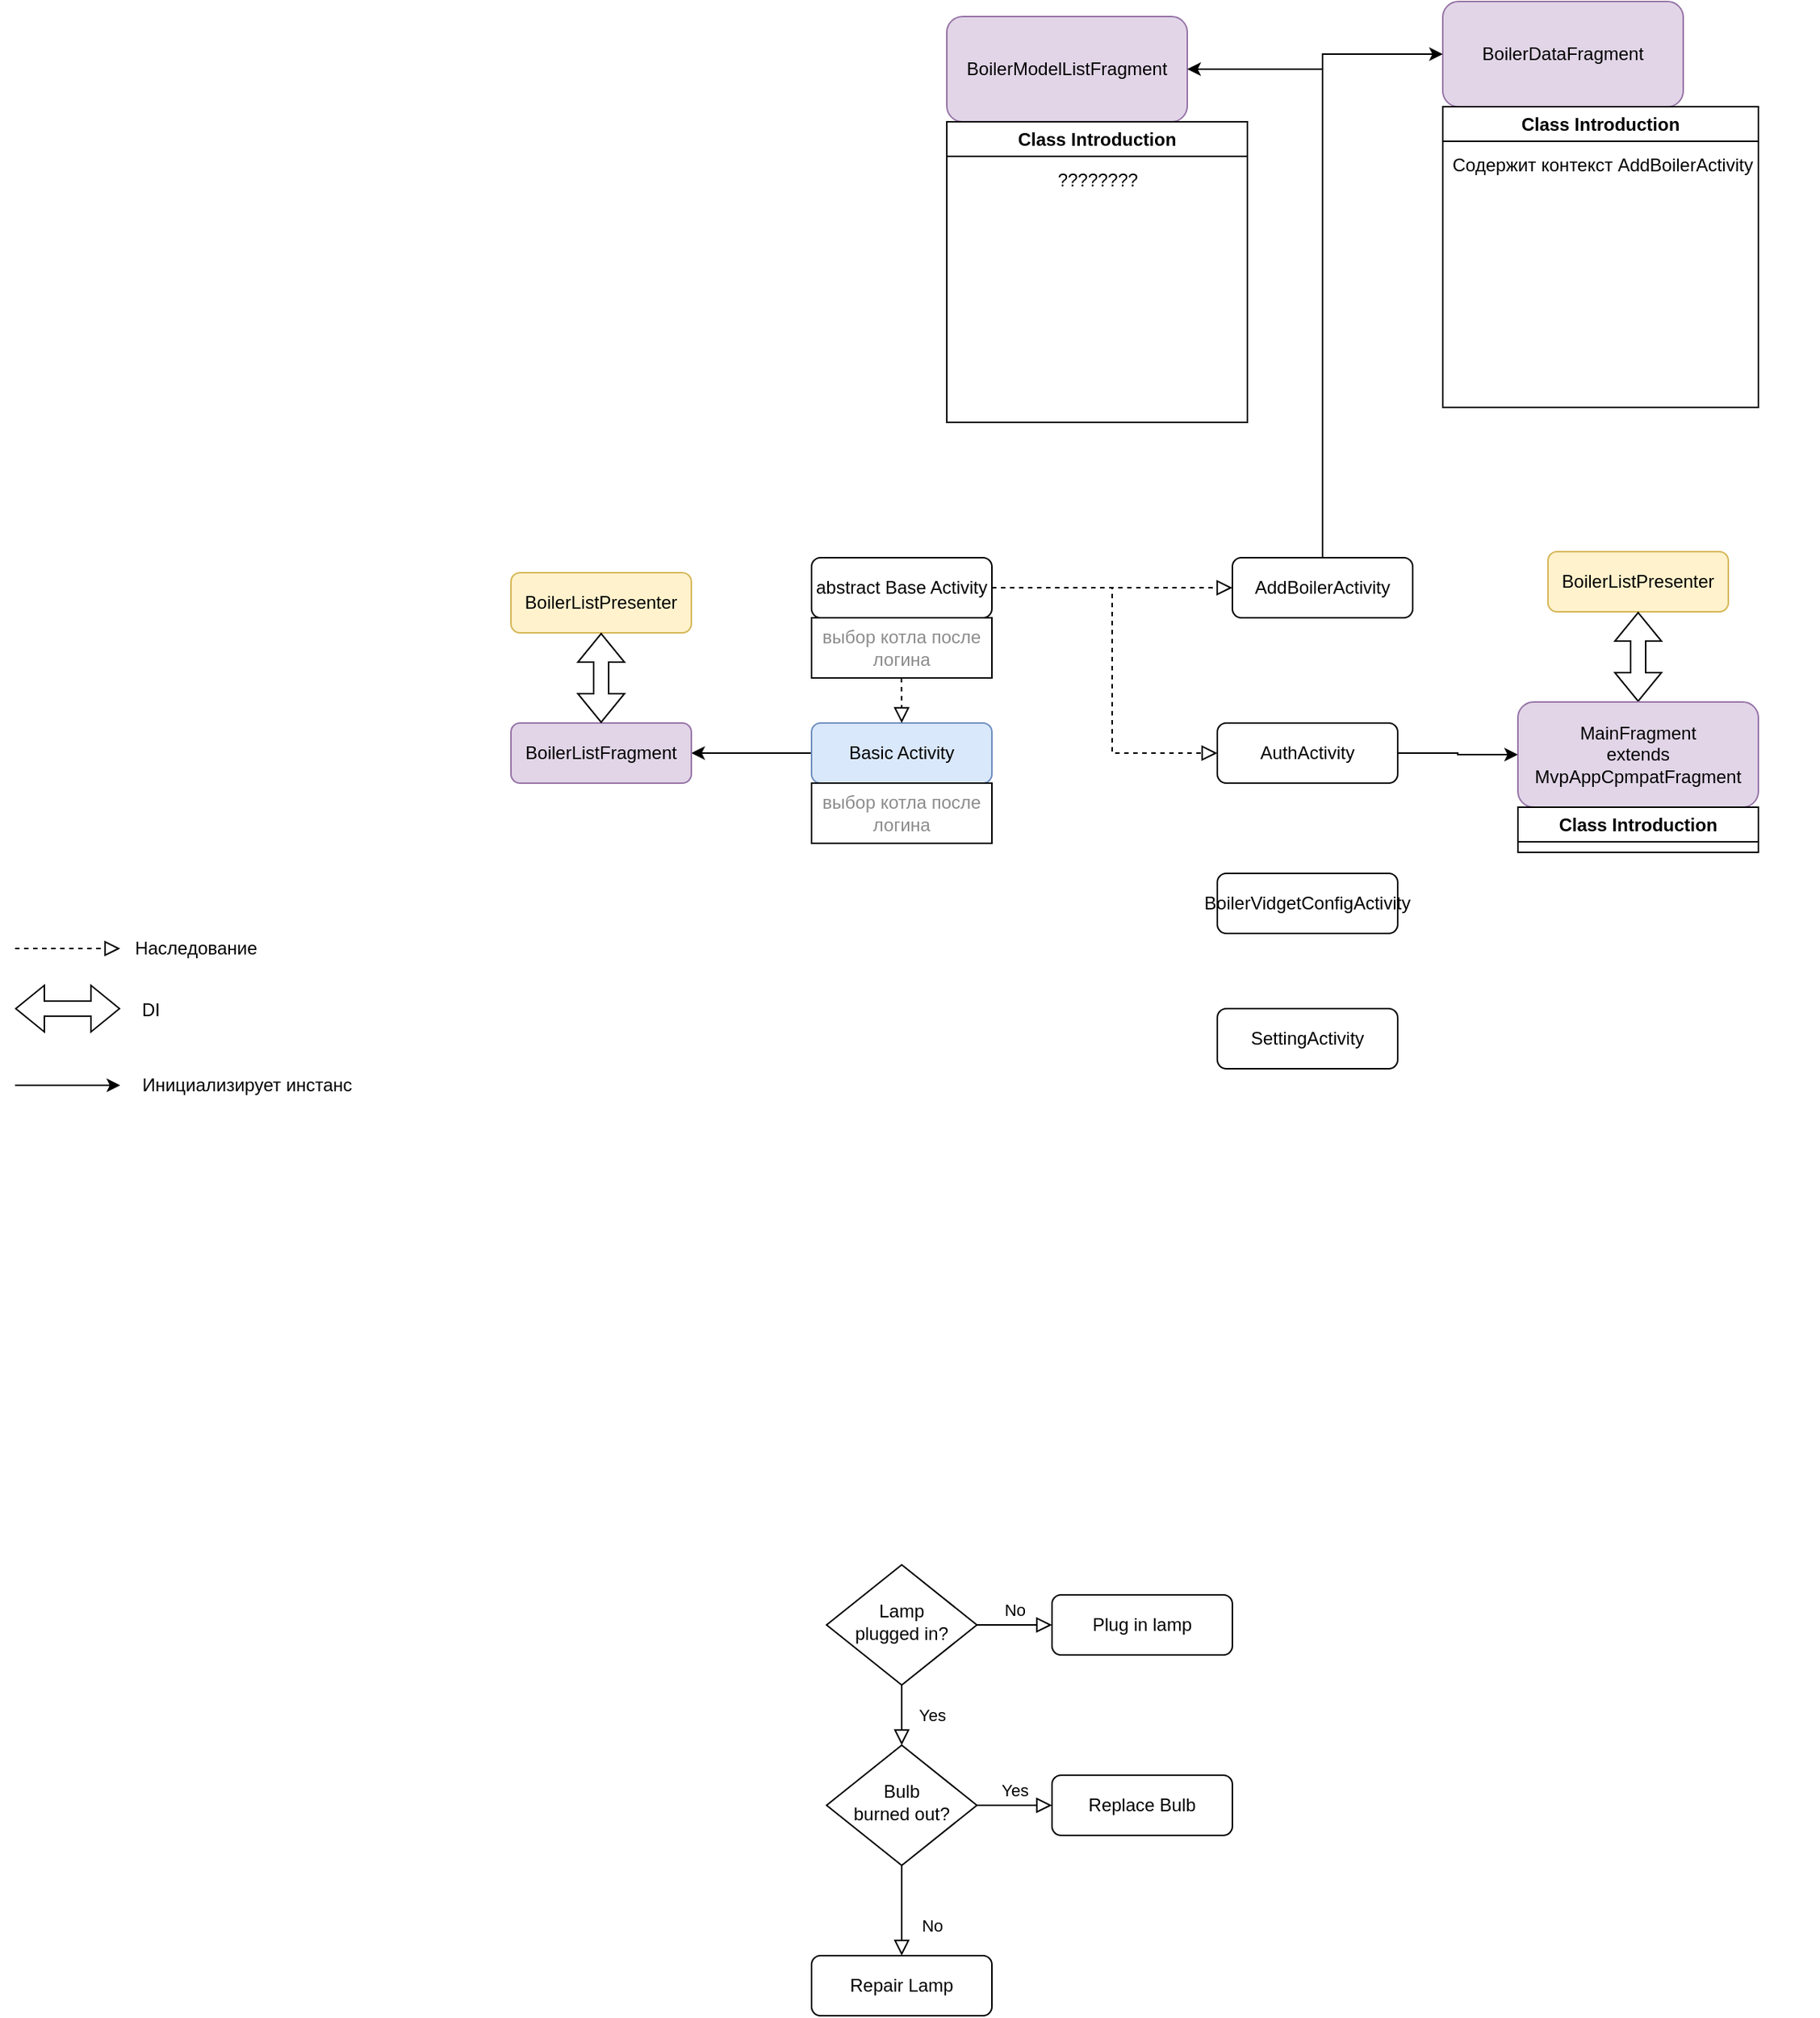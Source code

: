<mxfile version="21.3.7" type="github">
  <diagram id="C5RBs43oDa-KdzZeNtuy" name="Page-1">
    <mxGraphModel dx="2128" dy="1928" grid="1" gridSize="10" guides="1" tooltips="1" connect="1" arrows="1" fold="1" page="1" pageScale="1" pageWidth="827" pageHeight="1169" math="0" shadow="0">
      <root>
        <mxCell id="WIyWlLk6GJQsqaUBKTNV-0" />
        <mxCell id="WIyWlLk6GJQsqaUBKTNV-1" parent="WIyWlLk6GJQsqaUBKTNV-0" />
        <mxCell id="WIyWlLk6GJQsqaUBKTNV-3" value="abstract Base Activity" style="rounded=1;whiteSpace=wrap;html=1;fontSize=12;glass=0;strokeWidth=1;shadow=0;" parent="WIyWlLk6GJQsqaUBKTNV-1" vertex="1">
          <mxGeometry x="160" y="80" width="120" height="40" as="geometry" />
        </mxCell>
        <mxCell id="WIyWlLk6GJQsqaUBKTNV-4" value="Yes" style="rounded=0;html=1;jettySize=auto;orthogonalLoop=1;fontSize=11;endArrow=block;endFill=0;endSize=8;strokeWidth=1;shadow=0;labelBackgroundColor=none;edgeStyle=orthogonalEdgeStyle;" parent="WIyWlLk6GJQsqaUBKTNV-1" source="WIyWlLk6GJQsqaUBKTNV-6" target="WIyWlLk6GJQsqaUBKTNV-10" edge="1">
          <mxGeometry y="20" relative="1" as="geometry">
            <mxPoint as="offset" />
          </mxGeometry>
        </mxCell>
        <mxCell id="WIyWlLk6GJQsqaUBKTNV-5" value="No" style="edgeStyle=orthogonalEdgeStyle;rounded=0;html=1;jettySize=auto;orthogonalLoop=1;fontSize=11;endArrow=block;endFill=0;endSize=8;strokeWidth=1;shadow=0;labelBackgroundColor=none;" parent="WIyWlLk6GJQsqaUBKTNV-1" source="WIyWlLk6GJQsqaUBKTNV-6" target="WIyWlLk6GJQsqaUBKTNV-7" edge="1">
          <mxGeometry y="10" relative="1" as="geometry">
            <mxPoint as="offset" />
          </mxGeometry>
        </mxCell>
        <mxCell id="WIyWlLk6GJQsqaUBKTNV-6" value="Lamp&lt;br&gt;plugged in?" style="rhombus;whiteSpace=wrap;html=1;shadow=0;fontFamily=Helvetica;fontSize=12;align=center;strokeWidth=1;spacing=6;spacingTop=-4;" parent="WIyWlLk6GJQsqaUBKTNV-1" vertex="1">
          <mxGeometry x="170" y="750" width="100" height="80" as="geometry" />
        </mxCell>
        <mxCell id="WIyWlLk6GJQsqaUBKTNV-7" value="Plug in lamp" style="rounded=1;whiteSpace=wrap;html=1;fontSize=12;glass=0;strokeWidth=1;shadow=0;" parent="WIyWlLk6GJQsqaUBKTNV-1" vertex="1">
          <mxGeometry x="320" y="770" width="120" height="40" as="geometry" />
        </mxCell>
        <mxCell id="WIyWlLk6GJQsqaUBKTNV-8" value="No" style="rounded=0;html=1;jettySize=auto;orthogonalLoop=1;fontSize=11;endArrow=block;endFill=0;endSize=8;strokeWidth=1;shadow=0;labelBackgroundColor=none;edgeStyle=orthogonalEdgeStyle;" parent="WIyWlLk6GJQsqaUBKTNV-1" source="WIyWlLk6GJQsqaUBKTNV-10" target="WIyWlLk6GJQsqaUBKTNV-11" edge="1">
          <mxGeometry x="0.333" y="20" relative="1" as="geometry">
            <mxPoint as="offset" />
          </mxGeometry>
        </mxCell>
        <mxCell id="WIyWlLk6GJQsqaUBKTNV-9" value="Yes" style="edgeStyle=orthogonalEdgeStyle;rounded=0;html=1;jettySize=auto;orthogonalLoop=1;fontSize=11;endArrow=block;endFill=0;endSize=8;strokeWidth=1;shadow=0;labelBackgroundColor=none;" parent="WIyWlLk6GJQsqaUBKTNV-1" source="WIyWlLk6GJQsqaUBKTNV-10" target="WIyWlLk6GJQsqaUBKTNV-12" edge="1">
          <mxGeometry y="10" relative="1" as="geometry">
            <mxPoint as="offset" />
          </mxGeometry>
        </mxCell>
        <mxCell id="WIyWlLk6GJQsqaUBKTNV-10" value="Bulb&lt;br&gt;burned out?" style="rhombus;whiteSpace=wrap;html=1;shadow=0;fontFamily=Helvetica;fontSize=12;align=center;strokeWidth=1;spacing=6;spacingTop=-4;" parent="WIyWlLk6GJQsqaUBKTNV-1" vertex="1">
          <mxGeometry x="170" y="870" width="100" height="80" as="geometry" />
        </mxCell>
        <mxCell id="WIyWlLk6GJQsqaUBKTNV-11" value="Repair Lamp" style="rounded=1;whiteSpace=wrap;html=1;fontSize=12;glass=0;strokeWidth=1;shadow=0;" parent="WIyWlLk6GJQsqaUBKTNV-1" vertex="1">
          <mxGeometry x="160" y="1010" width="120" height="40" as="geometry" />
        </mxCell>
        <mxCell id="WIyWlLk6GJQsqaUBKTNV-12" value="Replace Bulb" style="rounded=1;whiteSpace=wrap;html=1;fontSize=12;glass=0;strokeWidth=1;shadow=0;" parent="WIyWlLk6GJQsqaUBKTNV-1" vertex="1">
          <mxGeometry x="320" y="890" width="120" height="40" as="geometry" />
        </mxCell>
        <mxCell id="BQwGy1CQVx7rT-iq4Jp_-0" value="AddBoilerActivity" style="rounded=1;whiteSpace=wrap;html=1;fontSize=12;glass=0;strokeWidth=1;shadow=0;" vertex="1" parent="WIyWlLk6GJQsqaUBKTNV-1">
          <mxGeometry x="440" y="80" width="120" height="40" as="geometry" />
        </mxCell>
        <mxCell id="BQwGy1CQVx7rT-iq4Jp_-1" value="AuthActivity" style="rounded=1;whiteSpace=wrap;html=1;fontSize=12;glass=0;strokeWidth=1;shadow=0;" vertex="1" parent="WIyWlLk6GJQsqaUBKTNV-1">
          <mxGeometry x="430" y="190" width="120" height="40" as="geometry" />
        </mxCell>
        <mxCell id="BQwGy1CQVx7rT-iq4Jp_-15" style="edgeStyle=orthogonalEdgeStyle;rounded=0;orthogonalLoop=1;jettySize=auto;html=1;exitX=0;exitY=0.5;exitDx=0;exitDy=0;entryX=1;entryY=0.5;entryDx=0;entryDy=0;" edge="1" parent="WIyWlLk6GJQsqaUBKTNV-1" source="BQwGy1CQVx7rT-iq4Jp_-2" target="BQwGy1CQVx7rT-iq4Jp_-12">
          <mxGeometry relative="1" as="geometry" />
        </mxCell>
        <mxCell id="BQwGy1CQVx7rT-iq4Jp_-2" value="Basic Activity" style="rounded=1;whiteSpace=wrap;html=1;fontSize=12;glass=0;strokeWidth=1;shadow=0;fillColor=#dae8fc;strokeColor=#6c8ebf;" vertex="1" parent="WIyWlLk6GJQsqaUBKTNV-1">
          <mxGeometry x="160" y="190" width="120" height="40" as="geometry" />
        </mxCell>
        <mxCell id="BQwGy1CQVx7rT-iq4Jp_-3" value="BoilerVidgetConfigActivity" style="rounded=1;whiteSpace=wrap;html=1;fontSize=12;glass=0;strokeWidth=1;shadow=0;" vertex="1" parent="WIyWlLk6GJQsqaUBKTNV-1">
          <mxGeometry x="430" y="290" width="120" height="40" as="geometry" />
        </mxCell>
        <mxCell id="BQwGy1CQVx7rT-iq4Jp_-4" value="SettingActivity" style="rounded=1;whiteSpace=wrap;html=1;fontSize=12;glass=0;strokeWidth=1;shadow=0;" vertex="1" parent="WIyWlLk6GJQsqaUBKTNV-1">
          <mxGeometry x="430" y="380" width="120" height="40" as="geometry" />
        </mxCell>
        <mxCell id="BQwGy1CQVx7rT-iq4Jp_-6" value="выбор котла после логина" style="rounded=0;whiteSpace=wrap;html=1;fontColor=#8c8c8c;" vertex="1" parent="WIyWlLk6GJQsqaUBKTNV-1">
          <mxGeometry x="160" y="120" width="120" height="40" as="geometry" />
        </mxCell>
        <mxCell id="BQwGy1CQVx7rT-iq4Jp_-8" value="выбор котла после логина" style="rounded=0;whiteSpace=wrap;html=1;fontColor=#8c8c8c;" vertex="1" parent="WIyWlLk6GJQsqaUBKTNV-1">
          <mxGeometry x="160" y="230" width="120" height="40" as="geometry" />
        </mxCell>
        <mxCell id="BQwGy1CQVx7rT-iq4Jp_-11" value="" style="rounded=0;html=1;jettySize=auto;orthogonalLoop=1;fontSize=11;endArrow=block;endFill=0;endSize=8;strokeWidth=1;shadow=0;labelBackgroundColor=none;edgeStyle=orthogonalEdgeStyle;exitX=0.5;exitY=1;exitDx=0;exitDy=0;dashed=1;" edge="1" parent="WIyWlLk6GJQsqaUBKTNV-1">
          <mxGeometry relative="1" as="geometry">
            <mxPoint x="219.8" y="160" as="sourcePoint" />
            <mxPoint x="220" y="190" as="targetPoint" />
            <Array as="points" />
          </mxGeometry>
        </mxCell>
        <mxCell id="BQwGy1CQVx7rT-iq4Jp_-24" value="" style="group" vertex="1" connectable="0" parent="WIyWlLk6GJQsqaUBKTNV-1">
          <mxGeometry x="-40" y="90" width="120" height="140" as="geometry" />
        </mxCell>
        <mxCell id="BQwGy1CQVx7rT-iq4Jp_-12" value="BoilerListFragment" style="rounded=1;whiteSpace=wrap;html=1;fontSize=12;glass=0;strokeWidth=1;shadow=0;fillColor=#e1d5e7;strokeColor=#9673a6;" vertex="1" parent="BQwGy1CQVx7rT-iq4Jp_-24">
          <mxGeometry y="100" width="120" height="40" as="geometry" />
        </mxCell>
        <mxCell id="BQwGy1CQVx7rT-iq4Jp_-16" value="BoilerListPresenter" style="rounded=1;whiteSpace=wrap;html=1;fontSize=12;glass=0;strokeWidth=1;shadow=0;fillColor=#fff2cc;strokeColor=#d6b656;" vertex="1" parent="BQwGy1CQVx7rT-iq4Jp_-24">
          <mxGeometry width="120" height="40" as="geometry" />
        </mxCell>
        <mxCell id="BQwGy1CQVx7rT-iq4Jp_-22" value="" style="shape=flexArrow;endArrow=classic;startArrow=classic;html=1;rounded=0;exitX=0.5;exitY=0;exitDx=0;exitDy=0;entryX=0.5;entryY=1;entryDx=0;entryDy=0;" edge="1" parent="BQwGy1CQVx7rT-iq4Jp_-24" source="BQwGy1CQVx7rT-iq4Jp_-12" target="BQwGy1CQVx7rT-iq4Jp_-16">
          <mxGeometry width="100" height="100" relative="1" as="geometry">
            <mxPoint x="-30" y="140" as="sourcePoint" />
            <mxPoint x="70" y="40" as="targetPoint" />
          </mxGeometry>
        </mxCell>
        <mxCell id="BQwGy1CQVx7rT-iq4Jp_-27" value="" style="rounded=0;html=1;jettySize=auto;orthogonalLoop=1;fontSize=11;endArrow=block;endFill=0;endSize=8;strokeWidth=1;shadow=0;labelBackgroundColor=none;edgeStyle=orthogonalEdgeStyle;exitX=1;exitY=0.5;exitDx=0;exitDy=0;entryX=0;entryY=0.5;entryDx=0;entryDy=0;dashed=1;" edge="1" parent="WIyWlLk6GJQsqaUBKTNV-1" source="WIyWlLk6GJQsqaUBKTNV-3" target="BQwGy1CQVx7rT-iq4Jp_-1">
          <mxGeometry relative="1" as="geometry">
            <mxPoint x="229.8" y="170" as="sourcePoint" />
            <mxPoint x="230" y="200" as="targetPoint" />
            <Array as="points">
              <mxPoint x="360" y="100" />
              <mxPoint x="360" y="210" />
            </Array>
          </mxGeometry>
        </mxCell>
        <mxCell id="BQwGy1CQVx7rT-iq4Jp_-30" value="BoilerListPresenter" style="rounded=1;whiteSpace=wrap;html=1;fontSize=12;glass=0;strokeWidth=1;shadow=0;fillColor=#fff2cc;strokeColor=#d6b656;" vertex="1" parent="WIyWlLk6GJQsqaUBKTNV-1">
          <mxGeometry x="650" y="76" width="120" height="40" as="geometry" />
        </mxCell>
        <mxCell id="BQwGy1CQVx7rT-iq4Jp_-31" value="" style="shape=flexArrow;endArrow=classic;startArrow=classic;html=1;rounded=0;exitX=0.5;exitY=0;exitDx=0;exitDy=0;entryX=0.5;entryY=1;entryDx=0;entryDy=0;" edge="1" parent="WIyWlLk6GJQsqaUBKTNV-1" source="BQwGy1CQVx7rT-iq4Jp_-29" target="BQwGy1CQVx7rT-iq4Jp_-30">
          <mxGeometry width="100" height="100" relative="1" as="geometry">
            <mxPoint x="600" y="216" as="sourcePoint" />
            <mxPoint x="700" y="116" as="targetPoint" />
          </mxGeometry>
        </mxCell>
        <mxCell id="BQwGy1CQVx7rT-iq4Jp_-32" style="edgeStyle=orthogonalEdgeStyle;rounded=0;orthogonalLoop=1;jettySize=auto;html=1;exitX=1;exitY=0.5;exitDx=0;exitDy=0;entryX=0;entryY=0.5;entryDx=0;entryDy=0;" edge="1" parent="WIyWlLk6GJQsqaUBKTNV-1" source="BQwGy1CQVx7rT-iq4Jp_-1" target="BQwGy1CQVx7rT-iq4Jp_-29">
          <mxGeometry relative="1" as="geometry">
            <mxPoint x="170" y="220" as="sourcePoint" />
            <mxPoint x="90" y="220" as="targetPoint" />
          </mxGeometry>
        </mxCell>
        <mxCell id="BQwGy1CQVx7rT-iq4Jp_-36" value="" style="group" vertex="1" connectable="0" parent="WIyWlLk6GJQsqaUBKTNV-1">
          <mxGeometry x="630" y="176" width="200" height="270" as="geometry" />
        </mxCell>
        <mxCell id="BQwGy1CQVx7rT-iq4Jp_-29" value="MainFragment &lt;br&gt;extends MvpAppCpmpatFragment" style="rounded=1;whiteSpace=wrap;html=1;fontSize=12;glass=0;strokeWidth=1;shadow=0;fillColor=#e1d5e7;strokeColor=#9673a6;" vertex="1" parent="BQwGy1CQVx7rT-iq4Jp_-36">
          <mxGeometry width="160" height="70" as="geometry" />
        </mxCell>
        <mxCell id="BQwGy1CQVx7rT-iq4Jp_-33" value="Class Introduction" style="swimlane;whiteSpace=wrap;html=1;" vertex="1" collapsed="1" parent="BQwGy1CQVx7rT-iq4Jp_-36">
          <mxGeometry y="70" width="160" height="30" as="geometry">
            <mxRectangle y="70" width="200" height="200" as="alternateBounds" />
          </mxGeometry>
        </mxCell>
        <mxCell id="BQwGy1CQVx7rT-iq4Jp_-34" value="Содержит контекст AutsActivity" style="text;html=1;align=center;verticalAlign=middle;resizable=0;points=[];autosize=1;strokeColor=none;fillColor=none;" vertex="1" parent="BQwGy1CQVx7rT-iq4Jp_-33">
          <mxGeometry y="24" width="200" height="30" as="geometry" />
        </mxCell>
        <mxCell id="BQwGy1CQVx7rT-iq4Jp_-37" value="Не имеет презентора" style="text;html=1;align=center;verticalAlign=middle;resizable=0;points=[];autosize=1;strokeColor=none;fillColor=none;" vertex="1" parent="BQwGy1CQVx7rT-iq4Jp_-33">
          <mxGeometry y="54" width="140" height="30" as="geometry" />
        </mxCell>
        <mxCell id="BQwGy1CQVx7rT-iq4Jp_-38" value="" style="rounded=0;html=1;jettySize=auto;orthogonalLoop=1;fontSize=11;endArrow=block;endFill=0;endSize=8;strokeWidth=1;shadow=0;labelBackgroundColor=none;edgeStyle=orthogonalEdgeStyle;exitX=1;exitY=0.5;exitDx=0;exitDy=0;entryX=0;entryY=0.5;entryDx=0;entryDy=0;dashed=1;" edge="1" parent="WIyWlLk6GJQsqaUBKTNV-1" source="WIyWlLk6GJQsqaUBKTNV-3" target="BQwGy1CQVx7rT-iq4Jp_-0">
          <mxGeometry relative="1" as="geometry">
            <mxPoint x="280" y="100" as="sourcePoint" />
            <mxPoint x="430" y="100" as="targetPoint" />
            <Array as="points" />
          </mxGeometry>
        </mxCell>
        <mxCell id="BQwGy1CQVx7rT-iq4Jp_-39" value="" style="group" vertex="1" connectable="0" parent="WIyWlLk6GJQsqaUBKTNV-1">
          <mxGeometry x="580" y="-290" width="210" height="270" as="geometry" />
        </mxCell>
        <mxCell id="BQwGy1CQVx7rT-iq4Jp_-40" value="BoilerDataFragment" style="rounded=1;whiteSpace=wrap;html=1;fontSize=12;glass=0;strokeWidth=1;shadow=0;fillColor=#e1d5e7;strokeColor=#9673a6;" vertex="1" parent="BQwGy1CQVx7rT-iq4Jp_-39">
          <mxGeometry width="160" height="70" as="geometry" />
        </mxCell>
        <mxCell id="BQwGy1CQVx7rT-iq4Jp_-41" value="Class Introduction" style="swimlane;whiteSpace=wrap;html=1;" vertex="1" parent="BQwGy1CQVx7rT-iq4Jp_-39">
          <mxGeometry y="70" width="210" height="200" as="geometry">
            <mxRectangle y="70" width="160" height="30" as="alternateBounds" />
          </mxGeometry>
        </mxCell>
        <mxCell id="BQwGy1CQVx7rT-iq4Jp_-42" value="Содержит контекст&amp;nbsp;AddBoilerActivity" style="text;html=1;align=center;verticalAlign=middle;resizable=0;points=[];autosize=1;strokeColor=none;fillColor=none;" vertex="1" parent="BQwGy1CQVx7rT-iq4Jp_-41">
          <mxGeometry x="-4" y="24" width="220" height="30" as="geometry" />
        </mxCell>
        <mxCell id="BQwGy1CQVx7rT-iq4Jp_-44" value="" style="group" vertex="1" connectable="0" parent="WIyWlLk6GJQsqaUBKTNV-1">
          <mxGeometry x="250" y="-280" width="200" height="270" as="geometry" />
        </mxCell>
        <mxCell id="BQwGy1CQVx7rT-iq4Jp_-45" value="BoilerModelListFragment" style="rounded=1;whiteSpace=wrap;html=1;fontSize=12;glass=0;strokeWidth=1;shadow=0;fillColor=#e1d5e7;strokeColor=#9673a6;" vertex="1" parent="BQwGy1CQVx7rT-iq4Jp_-44">
          <mxGeometry width="160" height="70" as="geometry" />
        </mxCell>
        <mxCell id="BQwGy1CQVx7rT-iq4Jp_-46" value="Class Introduction" style="swimlane;whiteSpace=wrap;html=1;" vertex="1" parent="BQwGy1CQVx7rT-iq4Jp_-44">
          <mxGeometry y="70" width="200" height="200" as="geometry">
            <mxRectangle y="70" width="160" height="30" as="alternateBounds" />
          </mxGeometry>
        </mxCell>
        <mxCell id="BQwGy1CQVx7rT-iq4Jp_-47" value="????????" style="text;html=1;align=center;verticalAlign=middle;resizable=0;points=[];autosize=1;strokeColor=none;fillColor=none;" vertex="1" parent="BQwGy1CQVx7rT-iq4Jp_-46">
          <mxGeometry x="60" y="24" width="80" height="30" as="geometry" />
        </mxCell>
        <mxCell id="BQwGy1CQVx7rT-iq4Jp_-51" value="" style="rounded=0;html=1;jettySize=auto;orthogonalLoop=1;fontSize=11;endArrow=block;endFill=0;endSize=8;strokeWidth=1;shadow=0;labelBackgroundColor=none;edgeStyle=orthogonalEdgeStyle;exitX=1;exitY=0.5;exitDx=0;exitDy=0;dashed=1;" edge="1" parent="WIyWlLk6GJQsqaUBKTNV-1">
          <mxGeometry relative="1" as="geometry">
            <mxPoint x="-370" y="340" as="sourcePoint" />
            <mxPoint x="-300" y="340" as="targetPoint" />
            <Array as="points" />
          </mxGeometry>
        </mxCell>
        <mxCell id="BQwGy1CQVx7rT-iq4Jp_-52" value="Наследование" style="text;html=1;align=center;verticalAlign=middle;resizable=0;points=[];autosize=1;strokeColor=none;fillColor=none;" vertex="1" parent="WIyWlLk6GJQsqaUBKTNV-1">
          <mxGeometry x="-300" y="325" width="100" height="30" as="geometry" />
        </mxCell>
        <mxCell id="BQwGy1CQVx7rT-iq4Jp_-53" value="" style="shape=flexArrow;endArrow=classic;startArrow=classic;html=1;rounded=0;" edge="1" parent="WIyWlLk6GJQsqaUBKTNV-1">
          <mxGeometry width="100" height="100" relative="1" as="geometry">
            <mxPoint x="-370" y="380" as="sourcePoint" />
            <mxPoint x="-300" y="380" as="targetPoint" />
          </mxGeometry>
        </mxCell>
        <mxCell id="BQwGy1CQVx7rT-iq4Jp_-54" value="DI" style="text;html=1;align=center;verticalAlign=middle;resizable=0;points=[];autosize=1;strokeColor=none;fillColor=none;" vertex="1" parent="WIyWlLk6GJQsqaUBKTNV-1">
          <mxGeometry x="-300" y="366" width="40" height="30" as="geometry" />
        </mxCell>
        <mxCell id="BQwGy1CQVx7rT-iq4Jp_-55" style="edgeStyle=orthogonalEdgeStyle;rounded=0;orthogonalLoop=1;jettySize=auto;html=1;entryX=0;entryY=0.5;entryDx=0;entryDy=0;" edge="1" parent="WIyWlLk6GJQsqaUBKTNV-1">
          <mxGeometry relative="1" as="geometry">
            <mxPoint x="-370" y="431" as="sourcePoint" />
            <mxPoint x="-300" y="431" as="targetPoint" />
          </mxGeometry>
        </mxCell>
        <mxCell id="BQwGy1CQVx7rT-iq4Jp_-56" value="Инициализирует инстанс" style="text;html=1;align=center;verticalAlign=middle;resizable=0;points=[];autosize=1;strokeColor=none;fillColor=none;" vertex="1" parent="WIyWlLk6GJQsqaUBKTNV-1">
          <mxGeometry x="-296" y="416" width="160" height="30" as="geometry" />
        </mxCell>
        <mxCell id="BQwGy1CQVx7rT-iq4Jp_-57" style="edgeStyle=orthogonalEdgeStyle;rounded=0;orthogonalLoop=1;jettySize=auto;html=1;exitX=0.5;exitY=0;exitDx=0;exitDy=0;entryX=1;entryY=0.5;entryDx=0;entryDy=0;" edge="1" parent="WIyWlLk6GJQsqaUBKTNV-1" source="BQwGy1CQVx7rT-iq4Jp_-0" target="BQwGy1CQVx7rT-iq4Jp_-45">
          <mxGeometry relative="1" as="geometry">
            <mxPoint x="590" y="10" as="sourcePoint" />
            <mxPoint x="670" y="11" as="targetPoint" />
          </mxGeometry>
        </mxCell>
        <mxCell id="BQwGy1CQVx7rT-iq4Jp_-58" style="edgeStyle=orthogonalEdgeStyle;rounded=0;orthogonalLoop=1;jettySize=auto;html=1;exitX=0.5;exitY=0;exitDx=0;exitDy=0;entryX=0;entryY=0.5;entryDx=0;entryDy=0;" edge="1" parent="WIyWlLk6GJQsqaUBKTNV-1" source="BQwGy1CQVx7rT-iq4Jp_-0" target="BQwGy1CQVx7rT-iq4Jp_-40">
          <mxGeometry relative="1" as="geometry">
            <mxPoint x="460" y="-310" as="sourcePoint" />
            <mxPoint x="540" y="-309" as="targetPoint" />
          </mxGeometry>
        </mxCell>
      </root>
    </mxGraphModel>
  </diagram>
</mxfile>
